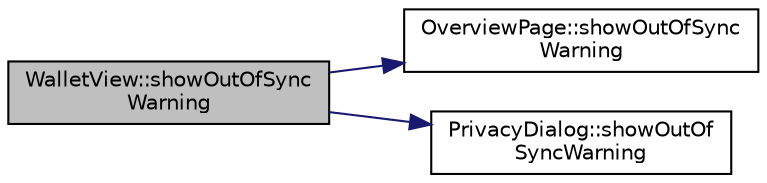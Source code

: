 digraph "WalletView::showOutOfSyncWarning"
{
  edge [fontname="Helvetica",fontsize="10",labelfontname="Helvetica",labelfontsize="10"];
  node [fontname="Helvetica",fontsize="10",shape=record];
  rankdir="LR";
  Node562 [label="WalletView::showOutOfSync\lWarning",height=0.2,width=0.4,color="black", fillcolor="grey75", style="filled", fontcolor="black"];
  Node562 -> Node563 [color="midnightblue",fontsize="10",style="solid",fontname="Helvetica"];
  Node563 [label="OverviewPage::showOutOfSync\lWarning",height=0.2,width=0.4,color="black", fillcolor="white", style="filled",URL="$class_overview_page.html#ac96ea713a074e706b4b6eadaadeca9d1"];
  Node562 -> Node564 [color="midnightblue",fontsize="10",style="solid",fontname="Helvetica"];
  Node564 [label="PrivacyDialog::showOutOf\lSyncWarning",height=0.2,width=0.4,color="black", fillcolor="white", style="filled",URL="$class_privacy_dialog.html#ace0f9c4b228a1d7915582884c7e403b0"];
}
